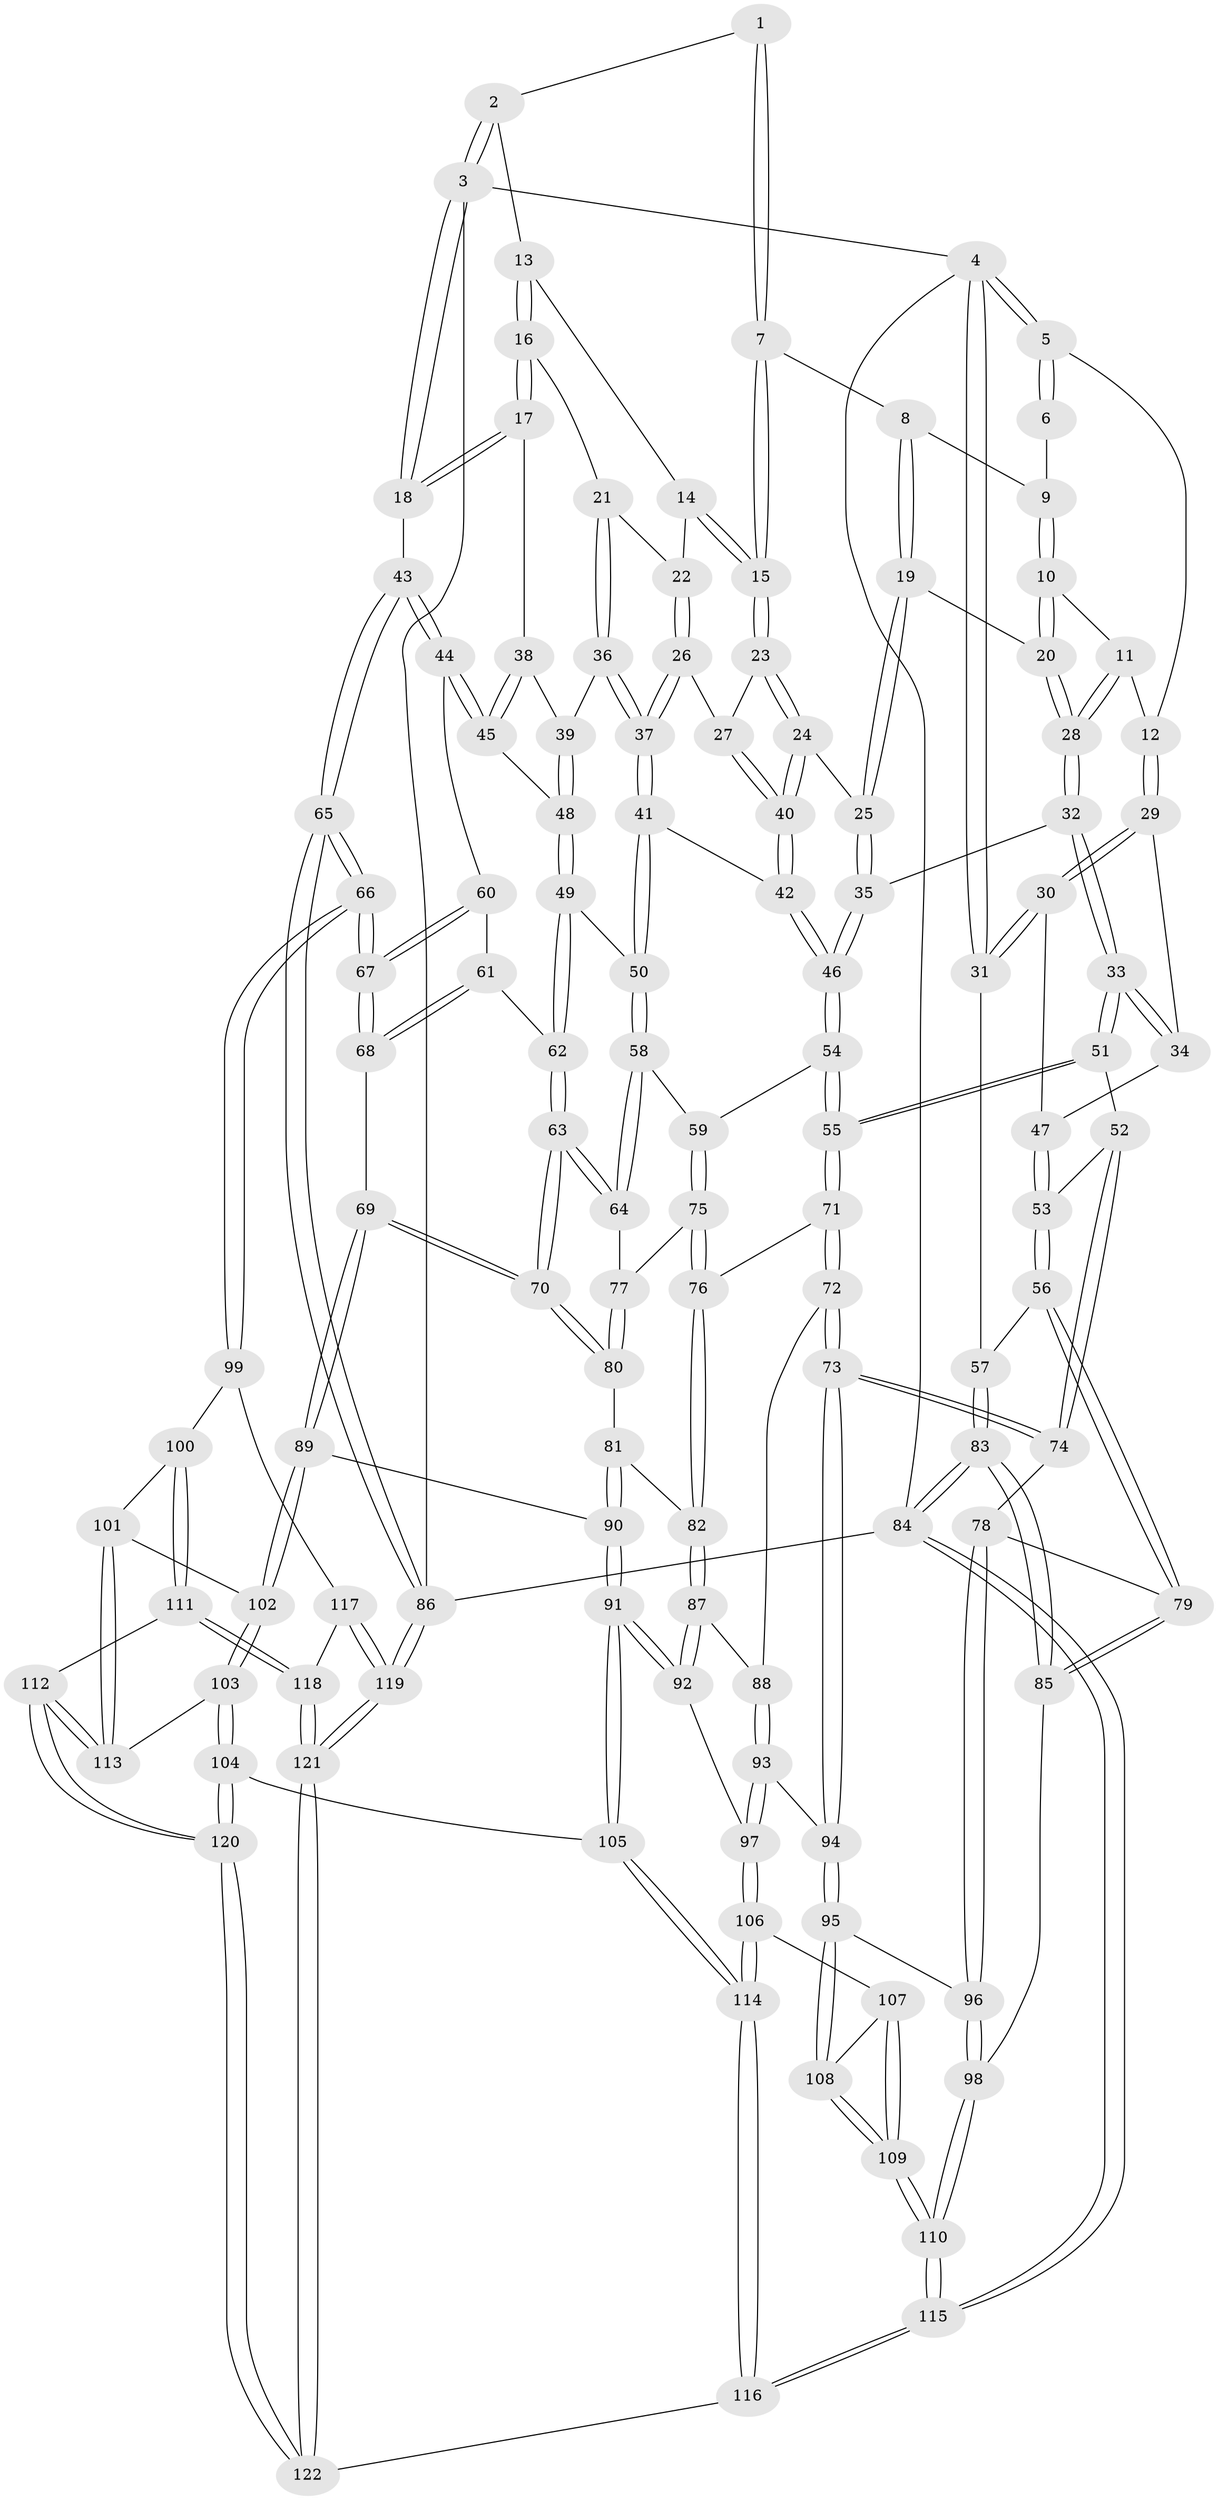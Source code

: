 // coarse degree distribution, {3: 0.14473684210526316, 5: 0.35526315789473684, 2: 0.02631578947368421, 4: 0.3684210526315789, 6: 0.10526315789473684}
// Generated by graph-tools (version 1.1) at 2025/42/03/06/25 10:42:32]
// undirected, 122 vertices, 302 edges
graph export_dot {
graph [start="1"]
  node [color=gray90,style=filled];
  1 [pos="+0.49596374012028+0"];
  2 [pos="+0.6964833409967792+0"];
  3 [pos="+1+0"];
  4 [pos="+0+0"];
  5 [pos="+0.12178480998147605+0"];
  6 [pos="+0.175797968281753+0"];
  7 [pos="+0.4411664960503177+0.07676191517976033"];
  8 [pos="+0.3946135110827564+0.06106083533087765"];
  9 [pos="+0.3380697702776487+0.018121117499786368"];
  10 [pos="+0.3084708846250064+0.10007278835976269"];
  11 [pos="+0.2091672984543428+0.08568647596866548"];
  12 [pos="+0.18755723297476068+0.07938833674181048"];
  13 [pos="+0.696773955580087+0"];
  14 [pos="+0.5393015606333388+0.07581614235925865"];
  15 [pos="+0.4684340736127571+0.11417029390883873"];
  16 [pos="+0.7494592840605284+0.022562849002512"];
  17 [pos="+0.9240192905632328+0.12786988250598771"];
  18 [pos="+1+0.045625426453784874"];
  19 [pos="+0.3282101933289337+0.1331441089357327"];
  20 [pos="+0.32727592624522195+0.13318522495043503"];
  21 [pos="+0.7148890530380712+0.11376922111669925"];
  22 [pos="+0.5954344248434298+0.11997876833899639"];
  23 [pos="+0.4657290387665512+0.13174266142662852"];
  24 [pos="+0.4454402459411325+0.16381613094153608"];
  25 [pos="+0.42648014907240134+0.1674863685051318"];
  26 [pos="+0.5745596700700191+0.1898785009271118"];
  27 [pos="+0.5628974004344295+0.18651016204393572"];
  28 [pos="+0.30692122571903085+0.16119436316596866"];
  29 [pos="+0.16200514788948459+0.18337166521777098"];
  30 [pos="+0+0.13246044283291047"];
  31 [pos="+0+0.08170423791627875"];
  32 [pos="+0.26828856702293974+0.2589785334289939"];
  33 [pos="+0.2520228805477635+0.261101085345464"];
  34 [pos="+0.17153257599598998+0.20307371411840494"];
  35 [pos="+0.29477800369307194+0.2663188429868283"];
  36 [pos="+0.7132707155365758+0.20440062324617422"];
  37 [pos="+0.6247708933385717+0.24591203484783827"];
  38 [pos="+0.904487991417308+0.1601273512338144"];
  39 [pos="+0.7150810007531578+0.20595457199105055"];
  40 [pos="+0.47110687330146606+0.2702443313355187"];
  41 [pos="+0.5972374916382924+0.29170056936873046"];
  42 [pos="+0.4745234181314653+0.30158424478929297"];
  43 [pos="+1+0.38540358032142236"];
  44 [pos="+0.8611771861052379+0.3314968245815821"];
  45 [pos="+0.8532174297947932+0.3202490779744232"];
  46 [pos="+0.4221450216192542+0.3635310000246781"];
  47 [pos="+0.09037247221038702+0.2920250310779633"];
  48 [pos="+0.7806236632811551+0.2879261078838253"];
  49 [pos="+0.6694271465535606+0.38753057064219054"];
  50 [pos="+0.6166018118471104+0.3389342314582466"];
  51 [pos="+0.2031850705903813+0.3831827582455867"];
  52 [pos="+0.16410461910353438+0.4107523456162707"];
  53 [pos="+0.07132428532753468+0.400851775296448"];
  54 [pos="+0.42234538049979603+0.38062746352209537"];
  55 [pos="+0.3354962093994309+0.4468157700636617"];
  56 [pos="+0.0701455465039357+0.4013577559455087"];
  57 [pos="+0+0.36079114316914546"];
  58 [pos="+0.5383957516512867+0.4279249588288019"];
  59 [pos="+0.4389759200171981+0.39900013445772653"];
  60 [pos="+0.8411696816742277+0.3813756669281618"];
  61 [pos="+0.8194517141420854+0.418903862952507"];
  62 [pos="+0.6750038593689268+0.41567727722230724"];
  63 [pos="+0.654770006091648+0.48233307185719976"];
  64 [pos="+0.5815778171384878+0.47469317568381514"];
  65 [pos="+1+0.6747537847489569"];
  66 [pos="+1+0.6762928077375913"];
  67 [pos="+1+0.6503759200159809"];
  68 [pos="+0.8084089086074722+0.598982288427922"];
  69 [pos="+0.744692321112365+0.6171596250829374"];
  70 [pos="+0.7133688171239643+0.5914378566239057"];
  71 [pos="+0.2976645288586137+0.5750903373744374"];
  72 [pos="+0.2832610800126929+0.5861044653009286"];
  73 [pos="+0.26801745457071224+0.596555717913804"];
  74 [pos="+0.22300679994890205+0.5913662825730264"];
  75 [pos="+0.46596736264957694+0.5460027545834094"];
  76 [pos="+0.45686575064842955+0.5788260548516362"];
  77 [pos="+0.557935858570451+0.5021746648949629"];
  78 [pos="+0.19292508881695666+0.604717119316921"];
  79 [pos="+0.05702786931819564+0.6230565917430204"];
  80 [pos="+0.5710728982879121+0.5950696532349654"];
  81 [pos="+0.5088094080156131+0.6193680811051506"];
  82 [pos="+0.4860352017371512+0.6218077073495959"];
  83 [pos="+0+0.7019843099635984"];
  84 [pos="+0+1"];
  85 [pos="+0.05400348727285242+0.6250728484178423"];
  86 [pos="+1+1"];
  87 [pos="+0.47937103196385605+0.6547304601218983"];
  88 [pos="+0.4272271909104572+0.6781491538877321"];
  89 [pos="+0.7379919378038232+0.6324165937838152"];
  90 [pos="+0.6079690614005587+0.6910895162559492"];
  91 [pos="+0.5261695269223448+0.7896273851345433"];
  92 [pos="+0.515218008394062+0.7760281569727895"];
  93 [pos="+0.34437189528711615+0.7316373404933333"];
  94 [pos="+0.30988425232260697+0.7066947232518493"];
  95 [pos="+0.23872132020646564+0.7752994463616926"];
  96 [pos="+0.1846407794379823+0.77680702804638"];
  97 [pos="+0.3542925714153223+0.7503803368416013"];
  98 [pos="+0.14578849949903008+0.8023534598883755"];
  99 [pos="+0.9437498526117865+0.8222083250226923"];
  100 [pos="+0.7891579549364205+0.804897754162761"];
  101 [pos="+0.7747511492758145+0.7998840689458561"];
  102 [pos="+0.7254863919118422+0.7675745112563277"];
  103 [pos="+0.6523883992133684+0.8405679078733918"];
  104 [pos="+0.5928447796570379+0.8704898498292749"];
  105 [pos="+0.5526705514724654+0.8779427833999772"];
  106 [pos="+0.35010712062828336+0.8479099220472183"];
  107 [pos="+0.3278011823811867+0.8501451467445157"];
  108 [pos="+0.2567842794604643+0.8106016082668464"];
  109 [pos="+0.18961788298247742+0.9379354159730644"];
  110 [pos="+0.011141394035752724+1"];
  111 [pos="+0.8213127200308616+0.9332923286683238"];
  112 [pos="+0.7832330043171506+0.9327632816210154"];
  113 [pos="+0.7723716263116018+0.9188875281452459"];
  114 [pos="+0.48036509996619375+0.9786894035685707"];
  115 [pos="+0+1"];
  116 [pos="+0.4420124388801021+1"];
  117 [pos="+0.9277270523871329+0.8481271540738253"];
  118 [pos="+0.8442519668594045+0.9382620708038716"];
  119 [pos="+1+1"];
  120 [pos="+0.7306066732499921+0.9832192358149309"];
  121 [pos="+0.9902033583207627+1"];
  122 [pos="+0.6990468588679727+1"];
  1 -- 2;
  1 -- 7;
  1 -- 7;
  2 -- 3;
  2 -- 3;
  2 -- 13;
  3 -- 4;
  3 -- 18;
  3 -- 18;
  3 -- 86;
  4 -- 5;
  4 -- 5;
  4 -- 31;
  4 -- 31;
  4 -- 84;
  5 -- 6;
  5 -- 6;
  5 -- 12;
  6 -- 9;
  7 -- 8;
  7 -- 15;
  7 -- 15;
  8 -- 9;
  8 -- 19;
  8 -- 19;
  9 -- 10;
  9 -- 10;
  10 -- 11;
  10 -- 20;
  10 -- 20;
  11 -- 12;
  11 -- 28;
  11 -- 28;
  12 -- 29;
  12 -- 29;
  13 -- 14;
  13 -- 16;
  13 -- 16;
  14 -- 15;
  14 -- 15;
  14 -- 22;
  15 -- 23;
  15 -- 23;
  16 -- 17;
  16 -- 17;
  16 -- 21;
  17 -- 18;
  17 -- 18;
  17 -- 38;
  18 -- 43;
  19 -- 20;
  19 -- 25;
  19 -- 25;
  20 -- 28;
  20 -- 28;
  21 -- 22;
  21 -- 36;
  21 -- 36;
  22 -- 26;
  22 -- 26;
  23 -- 24;
  23 -- 24;
  23 -- 27;
  24 -- 25;
  24 -- 40;
  24 -- 40;
  25 -- 35;
  25 -- 35;
  26 -- 27;
  26 -- 37;
  26 -- 37;
  27 -- 40;
  27 -- 40;
  28 -- 32;
  28 -- 32;
  29 -- 30;
  29 -- 30;
  29 -- 34;
  30 -- 31;
  30 -- 31;
  30 -- 47;
  31 -- 57;
  32 -- 33;
  32 -- 33;
  32 -- 35;
  33 -- 34;
  33 -- 34;
  33 -- 51;
  33 -- 51;
  34 -- 47;
  35 -- 46;
  35 -- 46;
  36 -- 37;
  36 -- 37;
  36 -- 39;
  37 -- 41;
  37 -- 41;
  38 -- 39;
  38 -- 45;
  38 -- 45;
  39 -- 48;
  39 -- 48;
  40 -- 42;
  40 -- 42;
  41 -- 42;
  41 -- 50;
  41 -- 50;
  42 -- 46;
  42 -- 46;
  43 -- 44;
  43 -- 44;
  43 -- 65;
  43 -- 65;
  44 -- 45;
  44 -- 45;
  44 -- 60;
  45 -- 48;
  46 -- 54;
  46 -- 54;
  47 -- 53;
  47 -- 53;
  48 -- 49;
  48 -- 49;
  49 -- 50;
  49 -- 62;
  49 -- 62;
  50 -- 58;
  50 -- 58;
  51 -- 52;
  51 -- 55;
  51 -- 55;
  52 -- 53;
  52 -- 74;
  52 -- 74;
  53 -- 56;
  53 -- 56;
  54 -- 55;
  54 -- 55;
  54 -- 59;
  55 -- 71;
  55 -- 71;
  56 -- 57;
  56 -- 79;
  56 -- 79;
  57 -- 83;
  57 -- 83;
  58 -- 59;
  58 -- 64;
  58 -- 64;
  59 -- 75;
  59 -- 75;
  60 -- 61;
  60 -- 67;
  60 -- 67;
  61 -- 62;
  61 -- 68;
  61 -- 68;
  62 -- 63;
  62 -- 63;
  63 -- 64;
  63 -- 64;
  63 -- 70;
  63 -- 70;
  64 -- 77;
  65 -- 66;
  65 -- 66;
  65 -- 86;
  65 -- 86;
  66 -- 67;
  66 -- 67;
  66 -- 99;
  66 -- 99;
  67 -- 68;
  67 -- 68;
  68 -- 69;
  69 -- 70;
  69 -- 70;
  69 -- 89;
  69 -- 89;
  70 -- 80;
  70 -- 80;
  71 -- 72;
  71 -- 72;
  71 -- 76;
  72 -- 73;
  72 -- 73;
  72 -- 88;
  73 -- 74;
  73 -- 74;
  73 -- 94;
  73 -- 94;
  74 -- 78;
  75 -- 76;
  75 -- 76;
  75 -- 77;
  76 -- 82;
  76 -- 82;
  77 -- 80;
  77 -- 80;
  78 -- 79;
  78 -- 96;
  78 -- 96;
  79 -- 85;
  79 -- 85;
  80 -- 81;
  81 -- 82;
  81 -- 90;
  81 -- 90;
  82 -- 87;
  82 -- 87;
  83 -- 84;
  83 -- 84;
  83 -- 85;
  83 -- 85;
  84 -- 115;
  84 -- 115;
  84 -- 86;
  85 -- 98;
  86 -- 119;
  86 -- 119;
  87 -- 88;
  87 -- 92;
  87 -- 92;
  88 -- 93;
  88 -- 93;
  89 -- 90;
  89 -- 102;
  89 -- 102;
  90 -- 91;
  90 -- 91;
  91 -- 92;
  91 -- 92;
  91 -- 105;
  91 -- 105;
  92 -- 97;
  93 -- 94;
  93 -- 97;
  93 -- 97;
  94 -- 95;
  94 -- 95;
  95 -- 96;
  95 -- 108;
  95 -- 108;
  96 -- 98;
  96 -- 98;
  97 -- 106;
  97 -- 106;
  98 -- 110;
  98 -- 110;
  99 -- 100;
  99 -- 117;
  100 -- 101;
  100 -- 111;
  100 -- 111;
  101 -- 102;
  101 -- 113;
  101 -- 113;
  102 -- 103;
  102 -- 103;
  103 -- 104;
  103 -- 104;
  103 -- 113;
  104 -- 105;
  104 -- 120;
  104 -- 120;
  105 -- 114;
  105 -- 114;
  106 -- 107;
  106 -- 114;
  106 -- 114;
  107 -- 108;
  107 -- 109;
  107 -- 109;
  108 -- 109;
  108 -- 109;
  109 -- 110;
  109 -- 110;
  110 -- 115;
  110 -- 115;
  111 -- 112;
  111 -- 118;
  111 -- 118;
  112 -- 113;
  112 -- 113;
  112 -- 120;
  112 -- 120;
  114 -- 116;
  114 -- 116;
  115 -- 116;
  115 -- 116;
  116 -- 122;
  117 -- 118;
  117 -- 119;
  117 -- 119;
  118 -- 121;
  118 -- 121;
  119 -- 121;
  119 -- 121;
  120 -- 122;
  120 -- 122;
  121 -- 122;
  121 -- 122;
}
